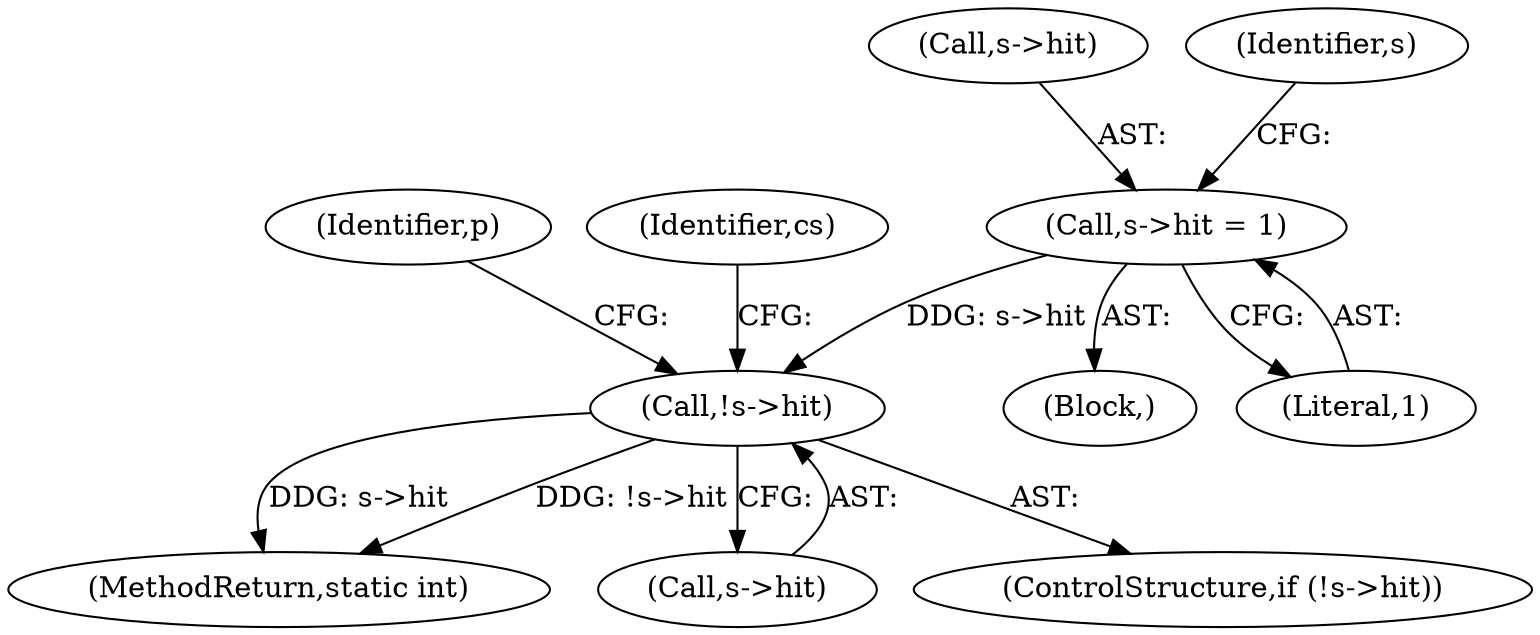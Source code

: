 digraph "0_openssl_86f8fb0e344d62454f8daf3e15236b2b59210756_0@pointer" {
"1000948" [label="(Call,s->hit = 1)"];
"1000997" [label="(Call,!s->hit)"];
"1001166" [label="(MethodReturn,static int)"];
"1000949" [label="(Call,s->hit)"];
"1000997" [label="(Call,!s->hit)"];
"1000947" [label="(Block,)"];
"1001104" [label="(Identifier,p)"];
"1000948" [label="(Call,s->hit = 1)"];
"1001003" [label="(Identifier,cs)"];
"1000952" [label="(Literal,1)"];
"1000999" [label="(Identifier,s)"];
"1000998" [label="(Call,s->hit)"];
"1000996" [label="(ControlStructure,if (!s->hit))"];
"1000948" -> "1000947"  [label="AST: "];
"1000948" -> "1000952"  [label="CFG: "];
"1000949" -> "1000948"  [label="AST: "];
"1000952" -> "1000948"  [label="AST: "];
"1000999" -> "1000948"  [label="CFG: "];
"1000948" -> "1000997"  [label="DDG: s->hit"];
"1000997" -> "1000996"  [label="AST: "];
"1000997" -> "1000998"  [label="CFG: "];
"1000998" -> "1000997"  [label="AST: "];
"1001003" -> "1000997"  [label="CFG: "];
"1001104" -> "1000997"  [label="CFG: "];
"1000997" -> "1001166"  [label="DDG: s->hit"];
"1000997" -> "1001166"  [label="DDG: !s->hit"];
}
